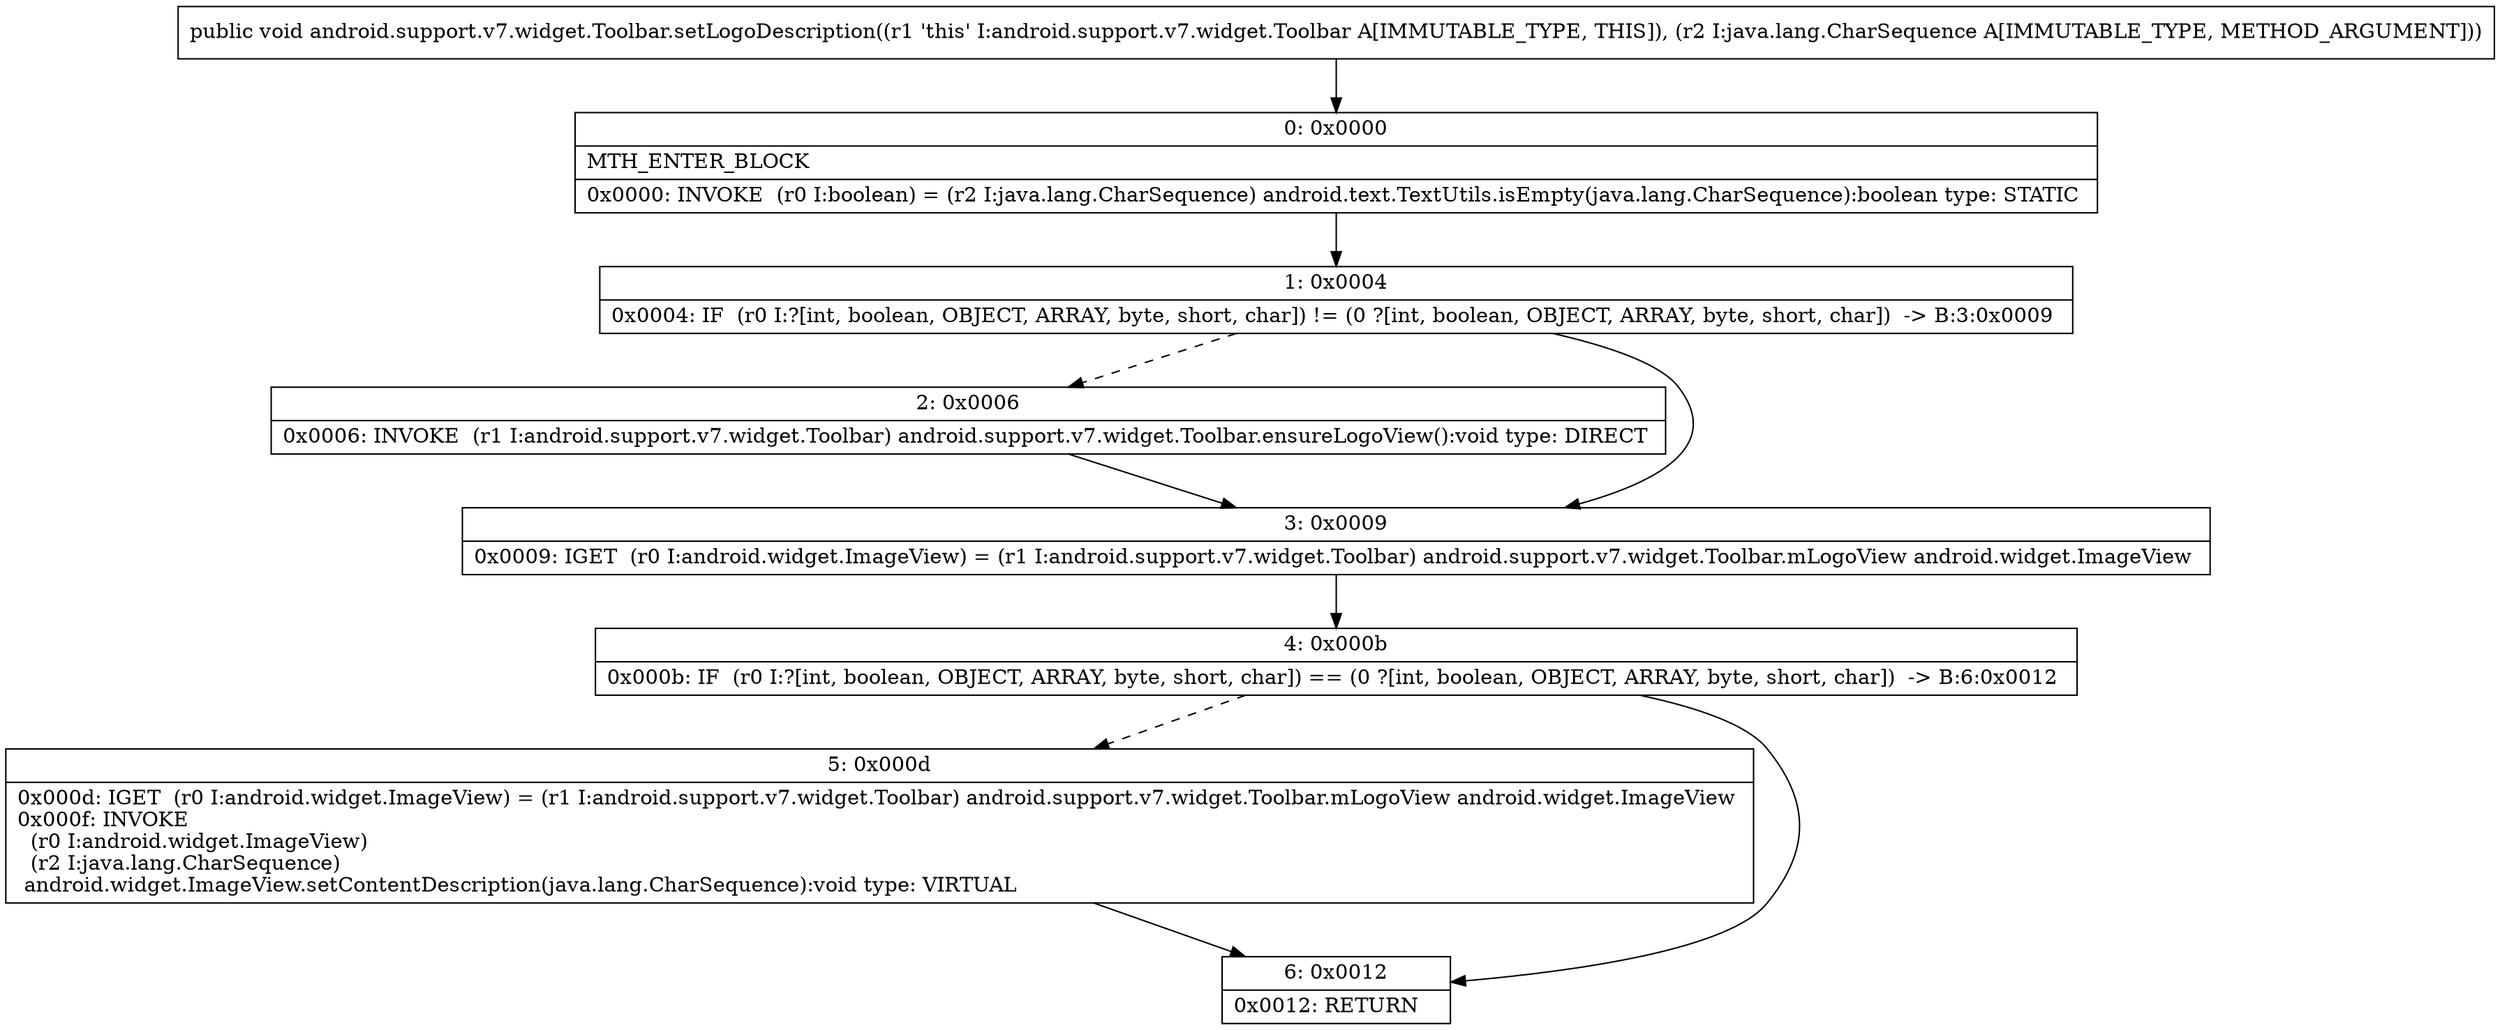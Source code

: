 digraph "CFG forandroid.support.v7.widget.Toolbar.setLogoDescription(Ljava\/lang\/CharSequence;)V" {
Node_0 [shape=record,label="{0\:\ 0x0000|MTH_ENTER_BLOCK\l|0x0000: INVOKE  (r0 I:boolean) = (r2 I:java.lang.CharSequence) android.text.TextUtils.isEmpty(java.lang.CharSequence):boolean type: STATIC \l}"];
Node_1 [shape=record,label="{1\:\ 0x0004|0x0004: IF  (r0 I:?[int, boolean, OBJECT, ARRAY, byte, short, char]) != (0 ?[int, boolean, OBJECT, ARRAY, byte, short, char])  \-\> B:3:0x0009 \l}"];
Node_2 [shape=record,label="{2\:\ 0x0006|0x0006: INVOKE  (r1 I:android.support.v7.widget.Toolbar) android.support.v7.widget.Toolbar.ensureLogoView():void type: DIRECT \l}"];
Node_3 [shape=record,label="{3\:\ 0x0009|0x0009: IGET  (r0 I:android.widget.ImageView) = (r1 I:android.support.v7.widget.Toolbar) android.support.v7.widget.Toolbar.mLogoView android.widget.ImageView \l}"];
Node_4 [shape=record,label="{4\:\ 0x000b|0x000b: IF  (r0 I:?[int, boolean, OBJECT, ARRAY, byte, short, char]) == (0 ?[int, boolean, OBJECT, ARRAY, byte, short, char])  \-\> B:6:0x0012 \l}"];
Node_5 [shape=record,label="{5\:\ 0x000d|0x000d: IGET  (r0 I:android.widget.ImageView) = (r1 I:android.support.v7.widget.Toolbar) android.support.v7.widget.Toolbar.mLogoView android.widget.ImageView \l0x000f: INVOKE  \l  (r0 I:android.widget.ImageView)\l  (r2 I:java.lang.CharSequence)\l android.widget.ImageView.setContentDescription(java.lang.CharSequence):void type: VIRTUAL \l}"];
Node_6 [shape=record,label="{6\:\ 0x0012|0x0012: RETURN   \l}"];
MethodNode[shape=record,label="{public void android.support.v7.widget.Toolbar.setLogoDescription((r1 'this' I:android.support.v7.widget.Toolbar A[IMMUTABLE_TYPE, THIS]), (r2 I:java.lang.CharSequence A[IMMUTABLE_TYPE, METHOD_ARGUMENT])) }"];
MethodNode -> Node_0;
Node_0 -> Node_1;
Node_1 -> Node_2[style=dashed];
Node_1 -> Node_3;
Node_2 -> Node_3;
Node_3 -> Node_4;
Node_4 -> Node_5[style=dashed];
Node_4 -> Node_6;
Node_5 -> Node_6;
}

